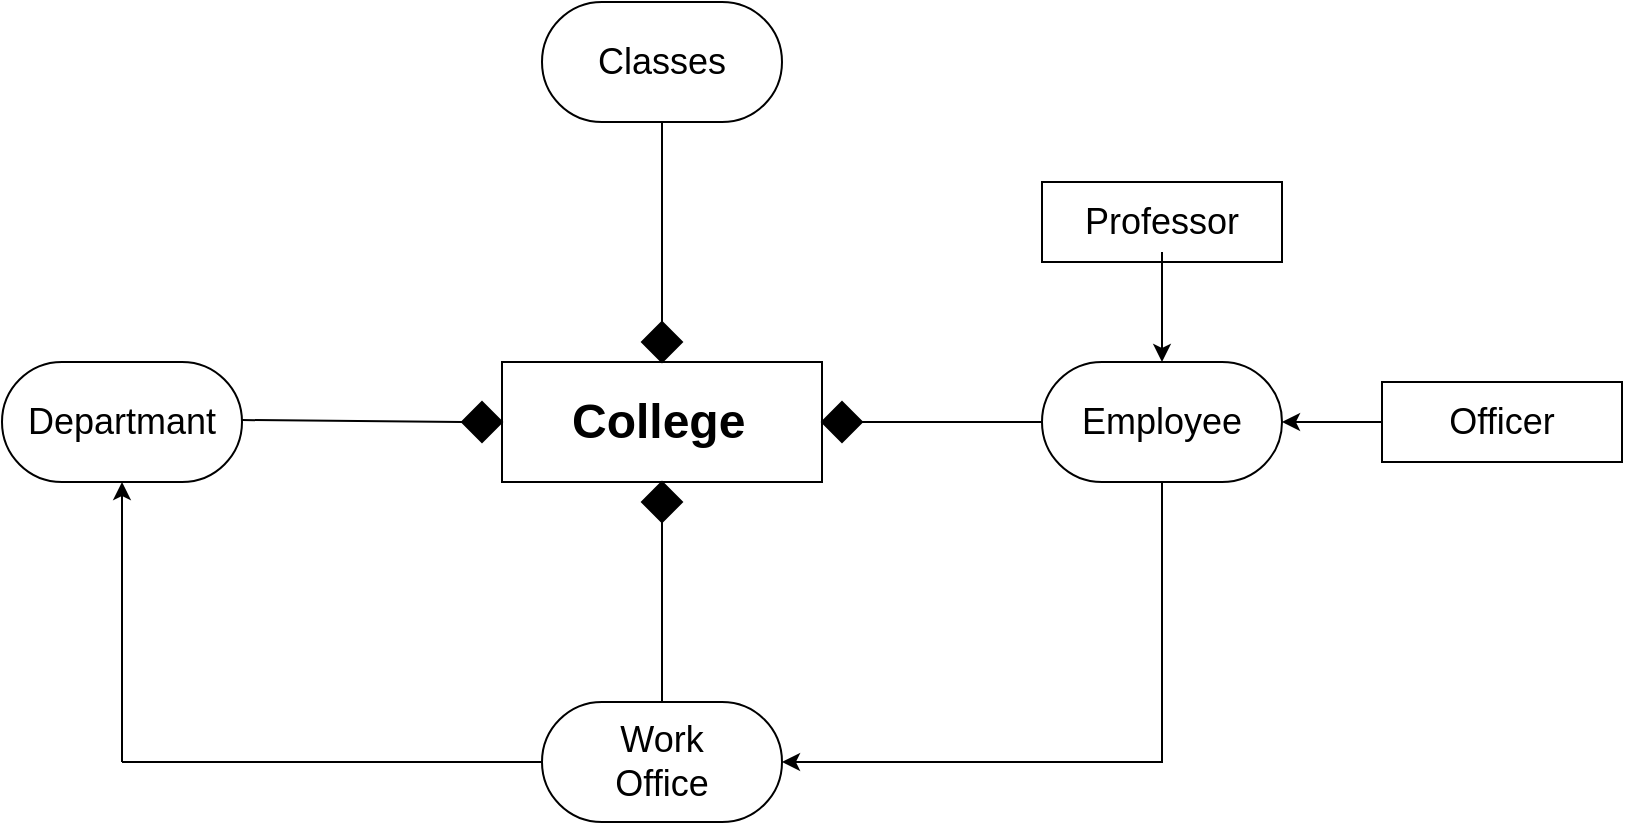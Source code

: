 <mxfile version="20.1.1" type="github">
  <diagram id="C5RBs43oDa-KdzZeNtuy" name="Page-1">
    <mxGraphModel dx="1381" dy="764" grid="1" gridSize="10" guides="1" tooltips="1" connect="1" arrows="1" fold="1" page="1" pageScale="1" pageWidth="827" pageHeight="1169" math="0" shadow="0">
      <root>
        <mxCell id="WIyWlLk6GJQsqaUBKTNV-0" />
        <mxCell id="WIyWlLk6GJQsqaUBKTNV-1" parent="WIyWlLk6GJQsqaUBKTNV-0" />
        <mxCell id="HWxZlMLOFgajQkxqQ1TN-1" value="" style="rounded=0;whiteSpace=wrap;html=1;" vertex="1" parent="WIyWlLk6GJQsqaUBKTNV-1">
          <mxGeometry x="260" y="250" width="160" height="60" as="geometry" />
        </mxCell>
        <mxCell id="HWxZlMLOFgajQkxqQ1TN-2" value="&lt;h1&gt;College&lt;/h1&gt;&lt;div&gt;&lt;br&gt;&lt;/div&gt;" style="text;html=1;strokeColor=none;fillColor=none;spacing=5;spacingTop=-20;whiteSpace=wrap;overflow=hidden;rounded=0;" vertex="1" parent="WIyWlLk6GJQsqaUBKTNV-1">
          <mxGeometry x="290" y="260" width="120" height="40" as="geometry" />
        </mxCell>
        <mxCell id="HWxZlMLOFgajQkxqQ1TN-3" value="" style="rounded=1;whiteSpace=wrap;html=1;arcSize=50;" vertex="1" parent="WIyWlLk6GJQsqaUBKTNV-1">
          <mxGeometry x="10" y="250" width="120" height="60" as="geometry" />
        </mxCell>
        <mxCell id="HWxZlMLOFgajQkxqQ1TN-4" value="" style="rounded=1;whiteSpace=wrap;html=1;arcSize=50;" vertex="1" parent="WIyWlLk6GJQsqaUBKTNV-1">
          <mxGeometry x="280" y="70" width="120" height="60" as="geometry" />
        </mxCell>
        <mxCell id="HWxZlMLOFgajQkxqQ1TN-5" value="" style="rounded=1;whiteSpace=wrap;html=1;arcSize=50;" vertex="1" parent="WIyWlLk6GJQsqaUBKTNV-1">
          <mxGeometry x="280" y="420" width="120" height="60" as="geometry" />
        </mxCell>
        <mxCell id="HWxZlMLOFgajQkxqQ1TN-7" value="&lt;font style=&quot;font-size: 18px;&quot;&gt;Classes&lt;/font&gt;" style="text;html=1;strokeColor=none;fillColor=none;align=center;verticalAlign=middle;whiteSpace=wrap;rounded=0;" vertex="1" parent="WIyWlLk6GJQsqaUBKTNV-1">
          <mxGeometry x="310" y="85" width="60" height="30" as="geometry" />
        </mxCell>
        <mxCell id="HWxZlMLOFgajQkxqQ1TN-8" value="&lt;span style=&quot;font-size: 18px;&quot;&gt;Work Office&lt;/span&gt;" style="text;html=1;strokeColor=none;fillColor=none;align=center;verticalAlign=middle;whiteSpace=wrap;rounded=0;" vertex="1" parent="WIyWlLk6GJQsqaUBKTNV-1">
          <mxGeometry x="310" y="435" width="60" height="30" as="geometry" />
        </mxCell>
        <mxCell id="HWxZlMLOFgajQkxqQ1TN-9" value="&lt;span style=&quot;font-size: 18px;&quot;&gt;Departmant&lt;/span&gt;" style="text;html=1;strokeColor=none;fillColor=none;align=center;verticalAlign=middle;whiteSpace=wrap;rounded=0;" vertex="1" parent="WIyWlLk6GJQsqaUBKTNV-1">
          <mxGeometry x="40" y="265" width="60" height="30" as="geometry" />
        </mxCell>
        <mxCell id="HWxZlMLOFgajQkxqQ1TN-11" value="" style="rhombus;whiteSpace=wrap;html=1;fontSize=18;fillColor=#000000;" vertex="1" parent="WIyWlLk6GJQsqaUBKTNV-1">
          <mxGeometry x="240" y="270" width="20" height="20" as="geometry" />
        </mxCell>
        <mxCell id="HWxZlMLOFgajQkxqQ1TN-19" value="" style="endArrow=none;html=1;rounded=0;fontSize=18;entryX=0;entryY=0.5;entryDx=0;entryDy=0;" edge="1" parent="WIyWlLk6GJQsqaUBKTNV-1" target="HWxZlMLOFgajQkxqQ1TN-11">
          <mxGeometry width="50" height="50" relative="1" as="geometry">
            <mxPoint x="130" y="279" as="sourcePoint" />
            <mxPoint x="200" y="279" as="targetPoint" />
          </mxGeometry>
        </mxCell>
        <mxCell id="HWxZlMLOFgajQkxqQ1TN-25" value="" style="endArrow=none;html=1;rounded=0;fontSize=18;entryX=0.5;entryY=1;entryDx=0;entryDy=0;startArrow=none;" edge="1" parent="WIyWlLk6GJQsqaUBKTNV-1" source="HWxZlMLOFgajQkxqQ1TN-27" target="HWxZlMLOFgajQkxqQ1TN-1">
          <mxGeometry width="50" height="50" relative="1" as="geometry">
            <mxPoint x="340" y="410" as="sourcePoint" />
            <mxPoint x="390" y="360" as="targetPoint" />
          </mxGeometry>
        </mxCell>
        <mxCell id="HWxZlMLOFgajQkxqQ1TN-27" value="" style="rhombus;whiteSpace=wrap;html=1;fontSize=18;fillColor=#000000;" vertex="1" parent="WIyWlLk6GJQsqaUBKTNV-1">
          <mxGeometry x="330" y="310" width="20" height="20" as="geometry" />
        </mxCell>
        <mxCell id="HWxZlMLOFgajQkxqQ1TN-28" value="" style="endArrow=none;html=1;rounded=0;fontSize=18;entryX=0.5;entryY=1;entryDx=0;entryDy=0;exitX=0.5;exitY=0;exitDx=0;exitDy=0;" edge="1" parent="WIyWlLk6GJQsqaUBKTNV-1" source="HWxZlMLOFgajQkxqQ1TN-5" target="HWxZlMLOFgajQkxqQ1TN-27">
          <mxGeometry width="50" height="50" relative="1" as="geometry">
            <mxPoint x="340" y="410" as="sourcePoint" />
            <mxPoint x="340" y="310" as="targetPoint" />
          </mxGeometry>
        </mxCell>
        <mxCell id="HWxZlMLOFgajQkxqQ1TN-29" value="" style="endArrow=none;html=1;rounded=0;fontSize=18;entryX=0.5;entryY=1;entryDx=0;entryDy=0;exitX=0.5;exitY=0;exitDx=0;exitDy=0;" edge="1" parent="WIyWlLk6GJQsqaUBKTNV-1" source="HWxZlMLOFgajQkxqQ1TN-30" target="HWxZlMLOFgajQkxqQ1TN-4">
          <mxGeometry width="50" height="50" relative="1" as="geometry">
            <mxPoint x="280" y="240" as="sourcePoint" />
            <mxPoint x="330" y="190" as="targetPoint" />
          </mxGeometry>
        </mxCell>
        <mxCell id="HWxZlMLOFgajQkxqQ1TN-30" value="" style="rhombus;whiteSpace=wrap;html=1;fontSize=18;fillColor=#000000;" vertex="1" parent="WIyWlLk6GJQsqaUBKTNV-1">
          <mxGeometry x="330" y="230" width="20" height="20" as="geometry" />
        </mxCell>
        <mxCell id="HWxZlMLOFgajQkxqQ1TN-31" value="" style="endArrow=none;html=1;rounded=0;fontSize=18;entryX=0;entryY=0.5;entryDx=0;entryDy=0;" edge="1" parent="WIyWlLk6GJQsqaUBKTNV-1" target="HWxZlMLOFgajQkxqQ1TN-5">
          <mxGeometry width="50" height="50" relative="1" as="geometry">
            <mxPoint x="70" y="450" as="sourcePoint" />
            <mxPoint x="170" y="360" as="targetPoint" />
          </mxGeometry>
        </mxCell>
        <mxCell id="HWxZlMLOFgajQkxqQ1TN-33" value="" style="endArrow=classic;html=1;rounded=0;fontSize=18;entryX=0.5;entryY=1;entryDx=0;entryDy=0;" edge="1" parent="WIyWlLk6GJQsqaUBKTNV-1" target="HWxZlMLOFgajQkxqQ1TN-3">
          <mxGeometry width="50" height="50" relative="1" as="geometry">
            <mxPoint x="70" y="450" as="sourcePoint" />
            <mxPoint x="330" y="190" as="targetPoint" />
          </mxGeometry>
        </mxCell>
        <mxCell id="HWxZlMLOFgajQkxqQ1TN-43" style="edgeStyle=orthogonalEdgeStyle;rounded=0;orthogonalLoop=1;jettySize=auto;html=1;exitX=0.5;exitY=1;exitDx=0;exitDy=0;fontSize=18;" edge="1" parent="WIyWlLk6GJQsqaUBKTNV-1" source="HWxZlMLOFgajQkxqQ1TN-34">
          <mxGeometry relative="1" as="geometry">
            <mxPoint x="400" y="450" as="targetPoint" />
            <Array as="points">
              <mxPoint x="590" y="450" />
            </Array>
          </mxGeometry>
        </mxCell>
        <mxCell id="HWxZlMLOFgajQkxqQ1TN-34" value="" style="rounded=1;whiteSpace=wrap;html=1;fontSize=18;fillColor=#FFFFFF;arcSize=50;" vertex="1" parent="WIyWlLk6GJQsqaUBKTNV-1">
          <mxGeometry x="530" y="250" width="120" height="60" as="geometry" />
        </mxCell>
        <mxCell id="HWxZlMLOFgajQkxqQ1TN-35" value="Employee" style="text;html=1;strokeColor=none;fillColor=none;align=center;verticalAlign=middle;whiteSpace=wrap;rounded=0;fontSize=18;" vertex="1" parent="WIyWlLk6GJQsqaUBKTNV-1">
          <mxGeometry x="560" y="265" width="60" height="30" as="geometry" />
        </mxCell>
        <mxCell id="HWxZlMLOFgajQkxqQ1TN-36" value="" style="endArrow=none;html=1;rounded=0;fontSize=18;entryX=0;entryY=0.5;entryDx=0;entryDy=0;exitX=1;exitY=0.5;exitDx=0;exitDy=0;" edge="1" parent="WIyWlLk6GJQsqaUBKTNV-1" source="HWxZlMLOFgajQkxqQ1TN-1" target="HWxZlMLOFgajQkxqQ1TN-34">
          <mxGeometry width="50" height="50" relative="1" as="geometry">
            <mxPoint x="280" y="240" as="sourcePoint" />
            <mxPoint x="330" y="190" as="targetPoint" />
          </mxGeometry>
        </mxCell>
        <mxCell id="HWxZlMLOFgajQkxqQ1TN-38" value="" style="endArrow=none;html=1;rounded=0;fontSize=18;entryX=0.5;entryY=1;entryDx=0;entryDy=0;startArrow=none;" edge="1" source="HWxZlMLOFgajQkxqQ1TN-39" parent="WIyWlLk6GJQsqaUBKTNV-1">
          <mxGeometry width="50" height="50" relative="1" as="geometry">
            <mxPoint x="430" y="370" as="sourcePoint" />
            <mxPoint x="430" y="270" as="targetPoint" />
          </mxGeometry>
        </mxCell>
        <mxCell id="HWxZlMLOFgajQkxqQ1TN-39" value="" style="rhombus;whiteSpace=wrap;html=1;fontSize=18;fillColor=#000000;" vertex="1" parent="WIyWlLk6GJQsqaUBKTNV-1">
          <mxGeometry x="420" y="270" width="20" height="20" as="geometry" />
        </mxCell>
        <mxCell id="HWxZlMLOFgajQkxqQ1TN-47" value="" style="rounded=0;whiteSpace=wrap;html=1;fontSize=18;fillColor=#FFFFFF;" vertex="1" parent="WIyWlLk6GJQsqaUBKTNV-1">
          <mxGeometry x="530" y="160" width="120" height="40" as="geometry" />
        </mxCell>
        <mxCell id="HWxZlMLOFgajQkxqQ1TN-51" value="" style="edgeStyle=orthogonalEdgeStyle;rounded=0;orthogonalLoop=1;jettySize=auto;html=1;fontSize=18;entryX=1;entryY=0.5;entryDx=0;entryDy=0;" edge="1" parent="WIyWlLk6GJQsqaUBKTNV-1" source="HWxZlMLOFgajQkxqQ1TN-48" target="HWxZlMLOFgajQkxqQ1TN-34">
          <mxGeometry relative="1" as="geometry">
            <Array as="points" />
          </mxGeometry>
        </mxCell>
        <mxCell id="HWxZlMLOFgajQkxqQ1TN-48" value="" style="rounded=0;whiteSpace=wrap;html=1;fontSize=18;fillColor=#FFFFFF;" vertex="1" parent="WIyWlLk6GJQsqaUBKTNV-1">
          <mxGeometry x="700" y="260" width="120" height="40" as="geometry" />
        </mxCell>
        <mxCell id="HWxZlMLOFgajQkxqQ1TN-52" style="edgeStyle=orthogonalEdgeStyle;rounded=0;orthogonalLoop=1;jettySize=auto;html=1;exitX=0.5;exitY=1;exitDx=0;exitDy=0;fontSize=18;" edge="1" parent="WIyWlLk6GJQsqaUBKTNV-1" source="HWxZlMLOFgajQkxqQ1TN-49" target="HWxZlMLOFgajQkxqQ1TN-34">
          <mxGeometry relative="1" as="geometry" />
        </mxCell>
        <mxCell id="HWxZlMLOFgajQkxqQ1TN-49" value="Professor" style="text;html=1;strokeColor=none;fillColor=none;align=center;verticalAlign=middle;whiteSpace=wrap;rounded=0;fontSize=18;" vertex="1" parent="WIyWlLk6GJQsqaUBKTNV-1">
          <mxGeometry x="560" y="165" width="60" height="30" as="geometry" />
        </mxCell>
        <mxCell id="HWxZlMLOFgajQkxqQ1TN-50" value="Officer" style="text;html=1;strokeColor=none;fillColor=none;align=center;verticalAlign=middle;whiteSpace=wrap;rounded=0;fontSize=18;" vertex="1" parent="WIyWlLk6GJQsqaUBKTNV-1">
          <mxGeometry x="730" y="265" width="60" height="30" as="geometry" />
        </mxCell>
      </root>
    </mxGraphModel>
  </diagram>
</mxfile>
